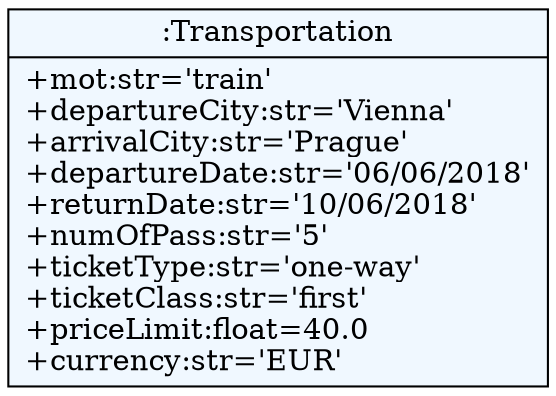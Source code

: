 
    digraph xtext {
    fontname = "Bitstream Vera Sans"
    fontsize = 8
    node[
        shape=record,
        style=filled,
        fillcolor=aliceblue
    ]
    nodesep = 0.3
    edge[dir=black,arrowtail=empty]


2024344616184[label="{:Transportation|+mot:str='train'\l+departureCity:str='Vienna'\l+arrivalCity:str='Prague'\l+departureDate:str='06/06/2018'\l+returnDate:str='10/06/2018'\l+numOfPass:str='5'\l+ticketType:str='one-way'\l+ticketClass:str='first'\l+priceLimit:float=40.0\l+currency:str='EUR'\l}"]

}
